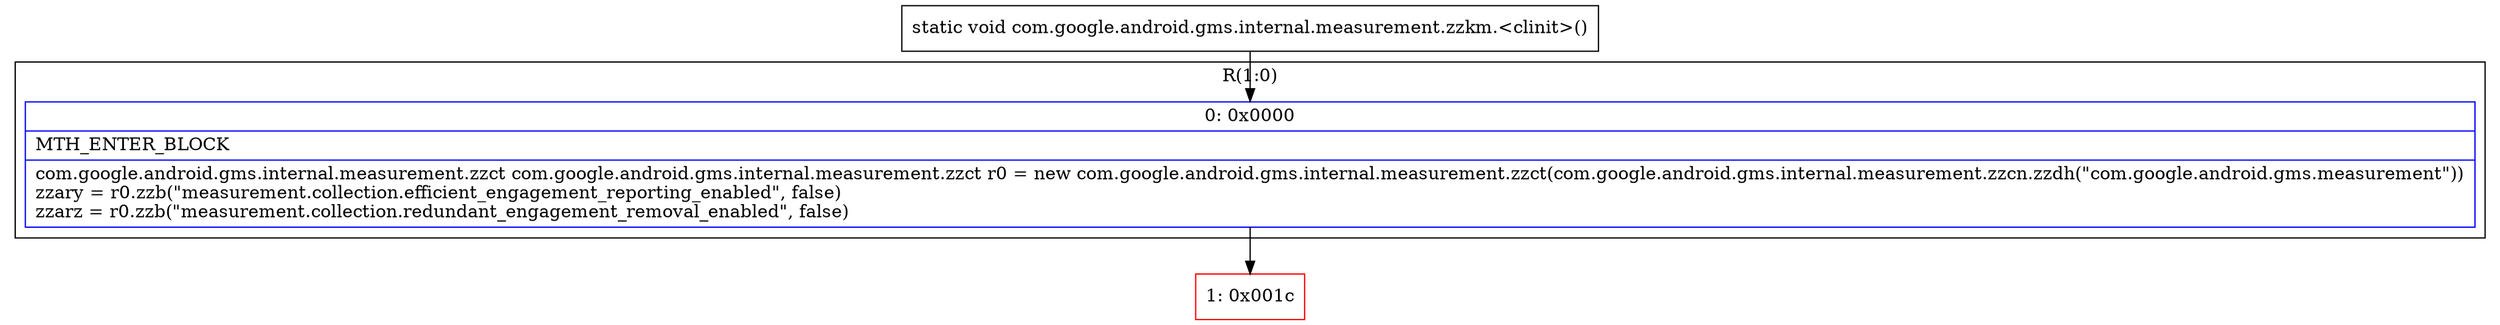 digraph "CFG forcom.google.android.gms.internal.measurement.zzkm.\<clinit\>()V" {
subgraph cluster_Region_377606280 {
label = "R(1:0)";
node [shape=record,color=blue];
Node_0 [shape=record,label="{0\:\ 0x0000|MTH_ENTER_BLOCK\l|com.google.android.gms.internal.measurement.zzct com.google.android.gms.internal.measurement.zzct r0 = new com.google.android.gms.internal.measurement.zzct(com.google.android.gms.internal.measurement.zzcn.zzdh(\"com.google.android.gms.measurement\"))\lzzary = r0.zzb(\"measurement.collection.efficient_engagement_reporting_enabled\", false)\lzzarz = r0.zzb(\"measurement.collection.redundant_engagement_removal_enabled\", false)\l}"];
}
Node_1 [shape=record,color=red,label="{1\:\ 0x001c}"];
MethodNode[shape=record,label="{static void com.google.android.gms.internal.measurement.zzkm.\<clinit\>() }"];
MethodNode -> Node_0;
Node_0 -> Node_1;
}

